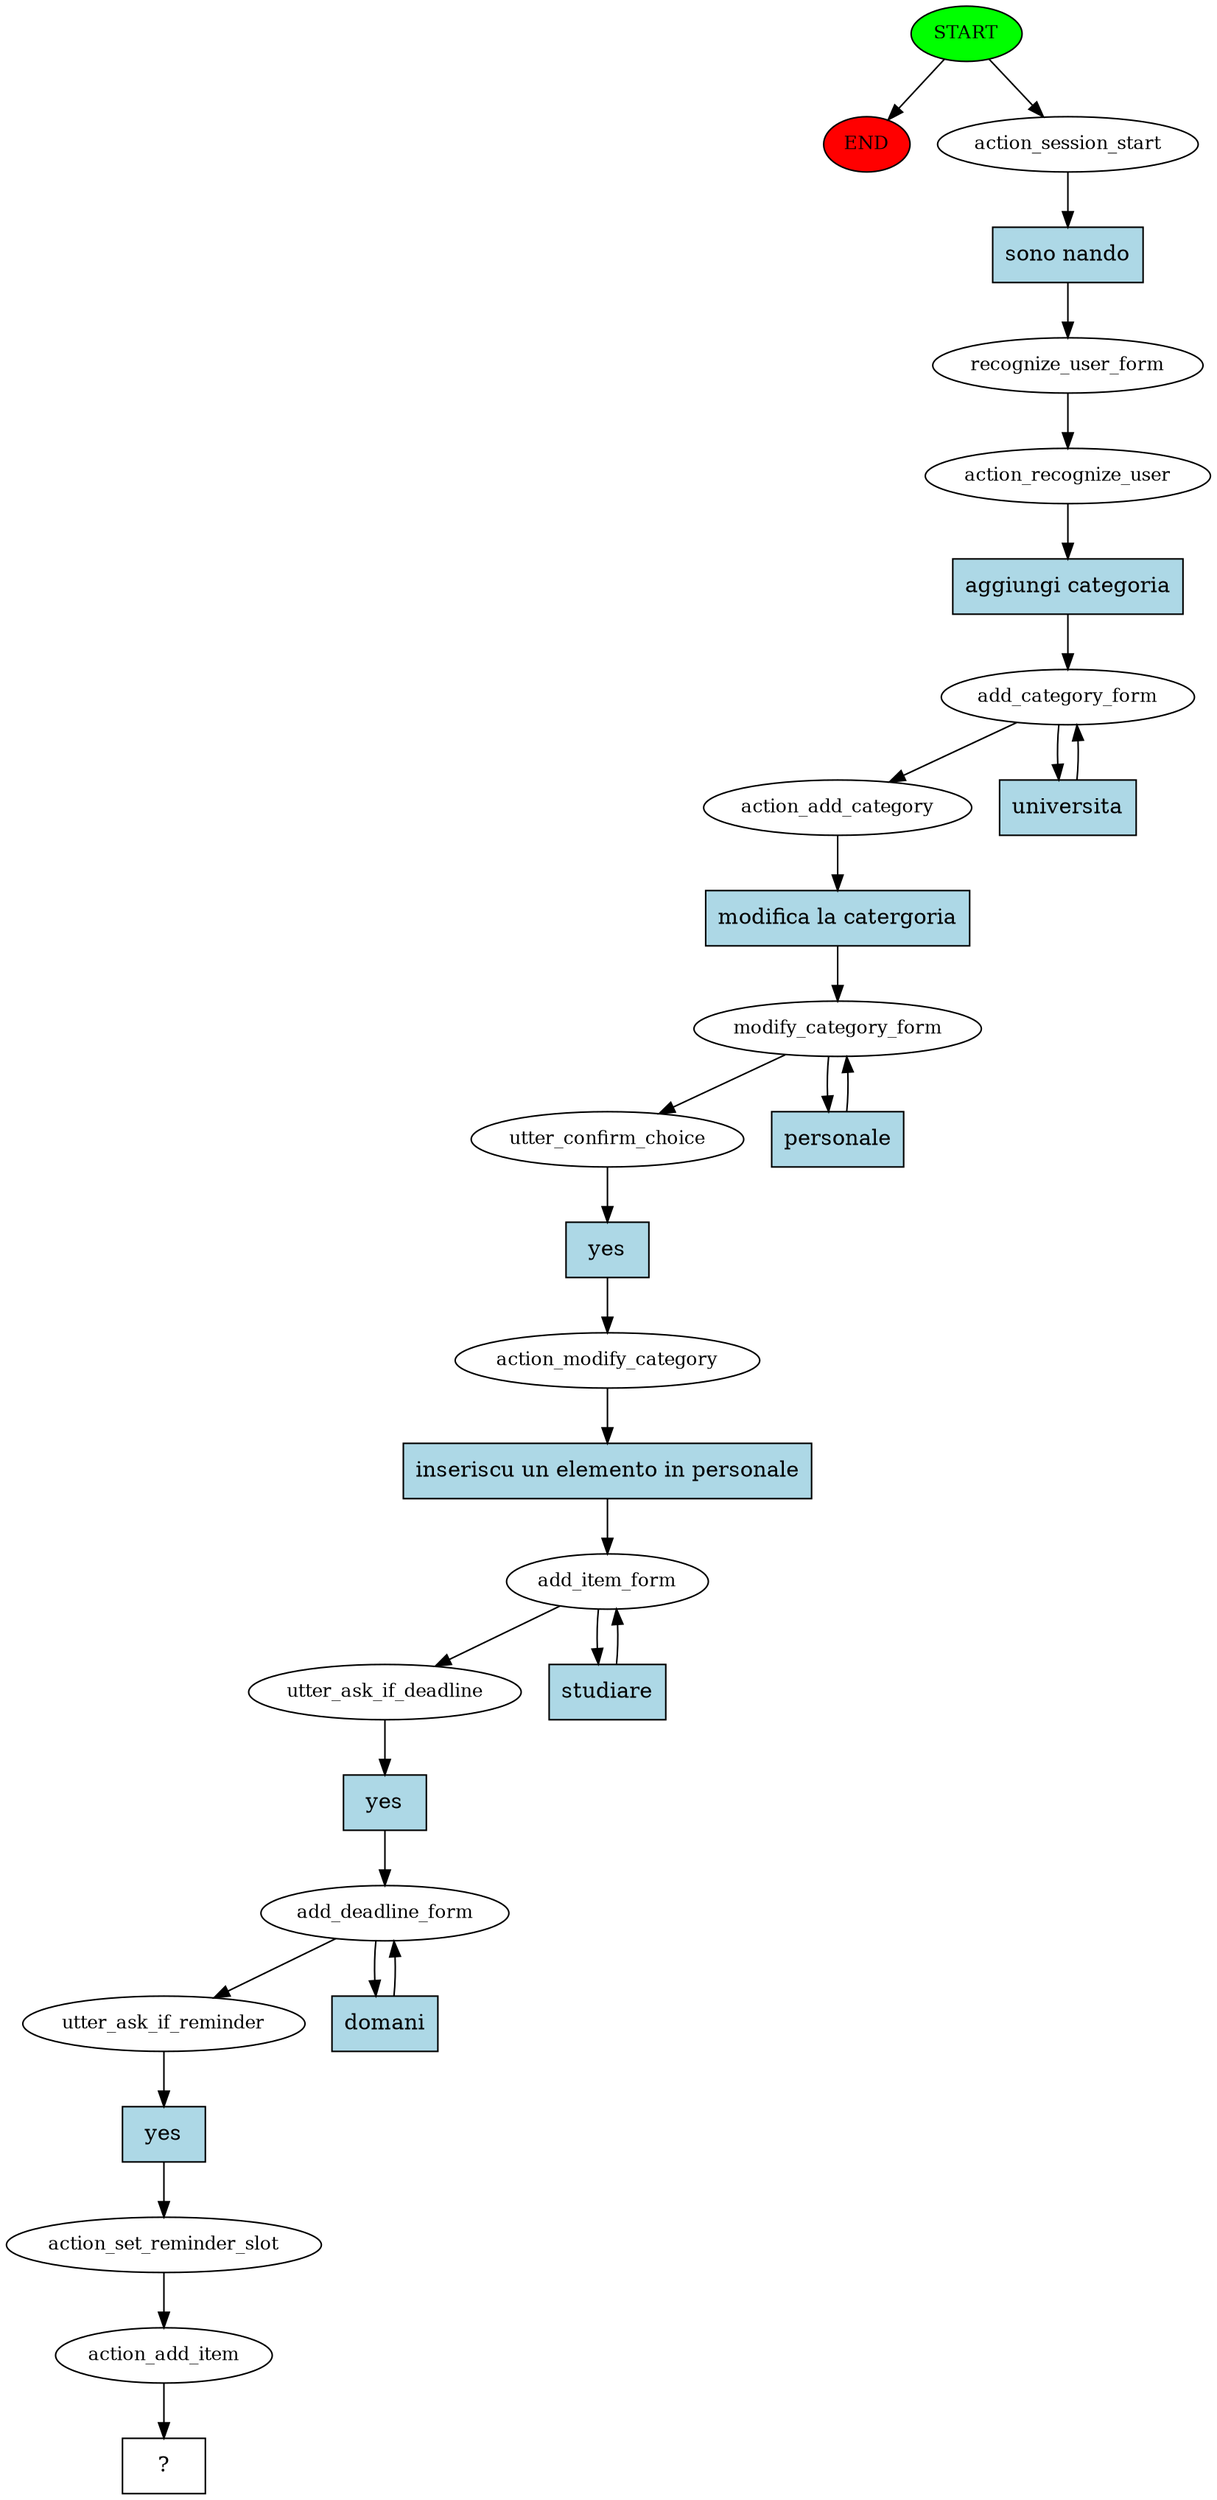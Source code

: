digraph  {
0 [class="start active", fillcolor=green, fontsize=12, label=START, style=filled];
"-1" [class=end, fillcolor=red, fontsize=12, label=END, style=filled];
1 [class=active, fontsize=12, label=action_session_start];
2 [class=active, fontsize=12, label=recognize_user_form];
3 [class=active, fontsize=12, label=action_recognize_user];
4 [class=active, fontsize=12, label=add_category_form];
6 [class=active, fontsize=12, label=action_add_category];
7 [class=active, fontsize=12, label=modify_category_form];
10 [class=active, fontsize=12, label=utter_confirm_choice];
11 [class=active, fontsize=12, label=action_modify_category];
12 [class=active, fontsize=12, label=add_item_form];
14 [class=active, fontsize=12, label=utter_ask_if_deadline];
15 [class=active, fontsize=12, label=add_deadline_form];
17 [class=active, fontsize=12, label=utter_ask_if_reminder];
18 [class=active, fontsize=12, label=action_set_reminder_slot];
19 [class=active, fontsize=12, label=action_add_item];
20 [class="intent dashed active", label="  ?  ", shape=rect];
21 [class="intent active", fillcolor=lightblue, label="sono nando", shape=rect, style=filled];
22 [class="intent active", fillcolor=lightblue, label="aggiungi categoria", shape=rect, style=filled];
23 [class="intent active", fillcolor=lightblue, label=universita, shape=rect, style=filled];
24 [class="intent active", fillcolor=lightblue, label="modifica la catergoria", shape=rect, style=filled];
25 [class="intent active", fillcolor=lightblue, label=personale, shape=rect, style=filled];
26 [class="intent active", fillcolor=lightblue, label=yes, shape=rect, style=filled];
27 [class="intent active", fillcolor=lightblue, label="inseriscu un elemento in personale", shape=rect, style=filled];
28 [class="intent active", fillcolor=lightblue, label=studiare, shape=rect, style=filled];
29 [class="intent active", fillcolor=lightblue, label=yes, shape=rect, style=filled];
30 [class="intent active", fillcolor=lightblue, label=domani, shape=rect, style=filled];
31 [class="intent active", fillcolor=lightblue, label=yes, shape=rect, style=filled];
0 -> "-1"  [class="", key=NONE, label=""];
0 -> 1  [class=active, key=NONE, label=""];
1 -> 21  [class=active, key=0];
2 -> 3  [class=active, key=NONE, label=""];
3 -> 22  [class=active, key=0];
4 -> 6  [class=active, key=NONE, label=""];
4 -> 23  [class=active, key=0];
6 -> 24  [class=active, key=0];
7 -> 10  [class=active, key=NONE, label=""];
7 -> 25  [class=active, key=0];
10 -> 26  [class=active, key=0];
11 -> 27  [class=active, key=0];
12 -> 14  [class=active, key=NONE, label=""];
12 -> 28  [class=active, key=0];
14 -> 29  [class=active, key=0];
15 -> 17  [class=active, key=NONE, label=""];
15 -> 30  [class=active, key=0];
17 -> 31  [class=active, key=0];
18 -> 19  [class=active, key=NONE, label=""];
19 -> 20  [class=active, key=NONE, label=""];
21 -> 2  [class=active, key=0];
22 -> 4  [class=active, key=0];
23 -> 4  [class=active, key=0];
24 -> 7  [class=active, key=0];
25 -> 7  [class=active, key=0];
26 -> 11  [class=active, key=0];
27 -> 12  [class=active, key=0];
28 -> 12  [class=active, key=0];
29 -> 15  [class=active, key=0];
30 -> 15  [class=active, key=0];
31 -> 18  [class=active, key=0];
}
